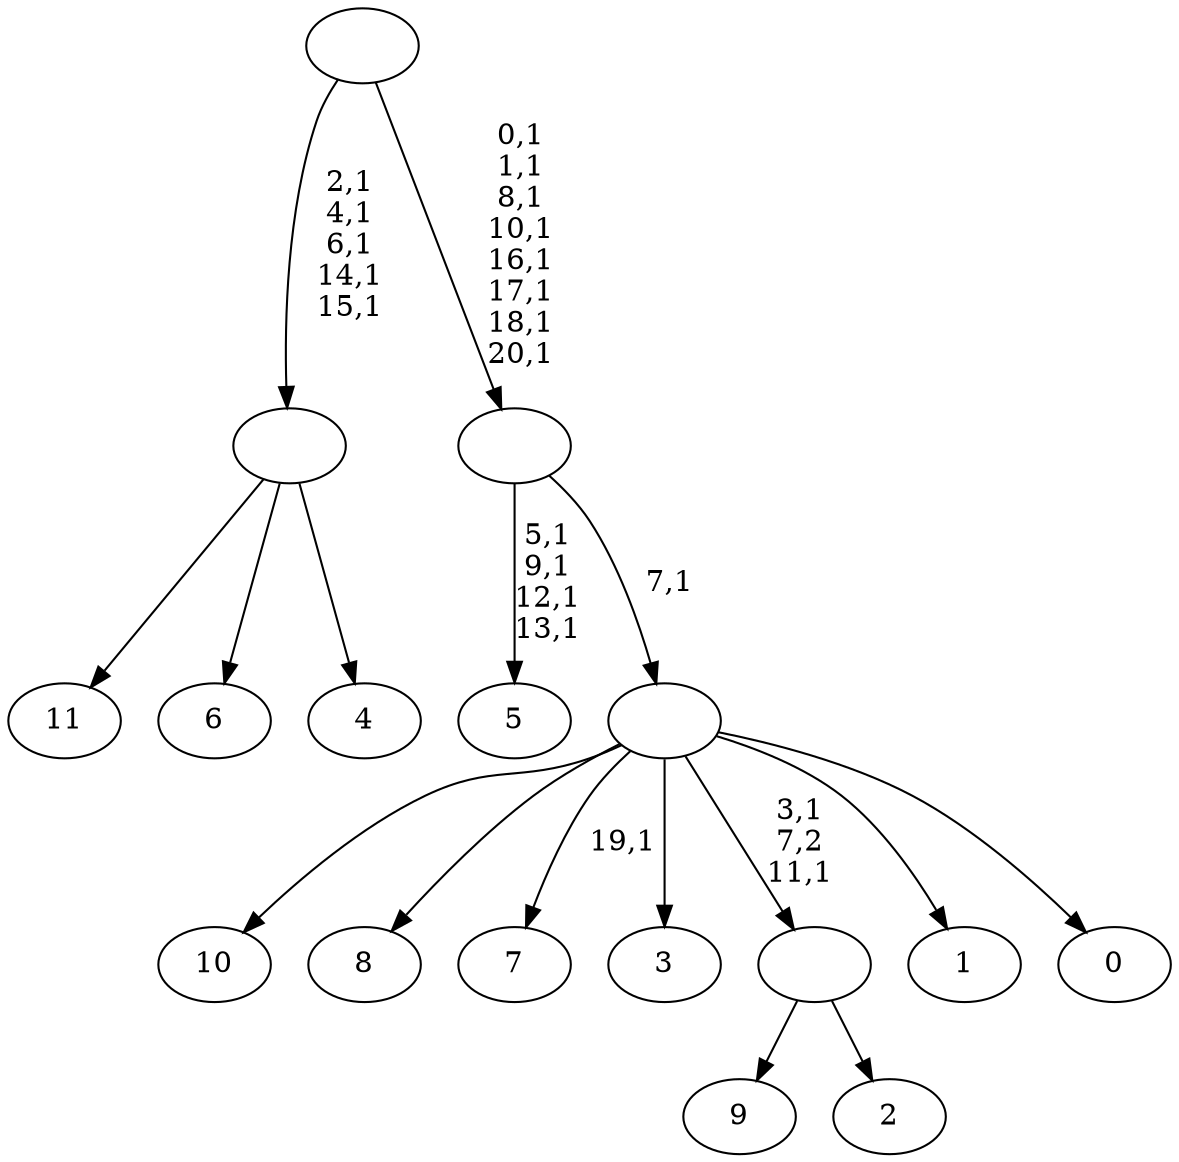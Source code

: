digraph T {
	33 [label="11"]
	32 [label="10"]
	31 [label="9"]
	30 [label="8"]
	29 [label="7"]
	27 [label="6"]
	26 [label="5"]
	21 [label="4"]
	20 [label=""]
	15 [label="3"]
	14 [label="2"]
	13 [label=""]
	11 [label="1"]
	10 [label="0"]
	9 [label=""]
	8 [label=""]
	0 [label=""]
	20 -> 33 [label=""]
	20 -> 27 [label=""]
	20 -> 21 [label=""]
	13 -> 31 [label=""]
	13 -> 14 [label=""]
	9 -> 13 [label="3,1\n7,2\n11,1"]
	9 -> 29 [label="19,1"]
	9 -> 32 [label=""]
	9 -> 30 [label=""]
	9 -> 15 [label=""]
	9 -> 11 [label=""]
	9 -> 10 [label=""]
	8 -> 26 [label="5,1\n9,1\n12,1\n13,1"]
	8 -> 9 [label="7,1"]
	0 -> 8 [label="0,1\n1,1\n8,1\n10,1\n16,1\n17,1\n18,1\n20,1"]
	0 -> 20 [label="2,1\n4,1\n6,1\n14,1\n15,1"]
}
